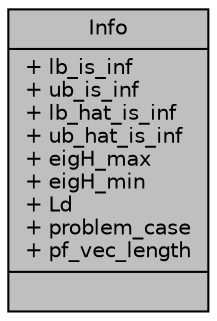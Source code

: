 digraph "Info"
{
  edge [fontname="Helvetica",fontsize="10",labelfontname="Helvetica",labelfontsize="10"];
  node [fontname="Helvetica",fontsize="10",shape=record];
  Node1 [label="{Info\n|+ lb_is_inf\l+ ub_is_inf\l+ lb_hat_is_inf\l+ ub_hat_is_inf\l+ eigH_max\l+ eigH_min\l+ Ld\l+ problem_case\l+ pf_vec_length\l|}",height=0.2,width=0.4,color="black", fillcolor="grey75", style="filled" fontcolor="black"];
}
